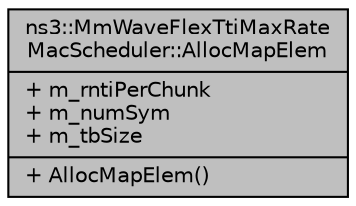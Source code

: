 digraph "ns3::MmWaveFlexTtiMaxRateMacScheduler::AllocMapElem"
{
  edge [fontname="Helvetica",fontsize="10",labelfontname="Helvetica",labelfontsize="10"];
  node [fontname="Helvetica",fontsize="10",shape=record];
  Node1 [label="{ns3::MmWaveFlexTtiMaxRate\lMacScheduler::AllocMapElem\n|+ m_rntiPerChunk\l+ m_numSym\l+ m_tbSize\l|+ AllocMapElem()\l}",height=0.2,width=0.4,color="black", fillcolor="grey75", style="filled", fontcolor="black"];
}
